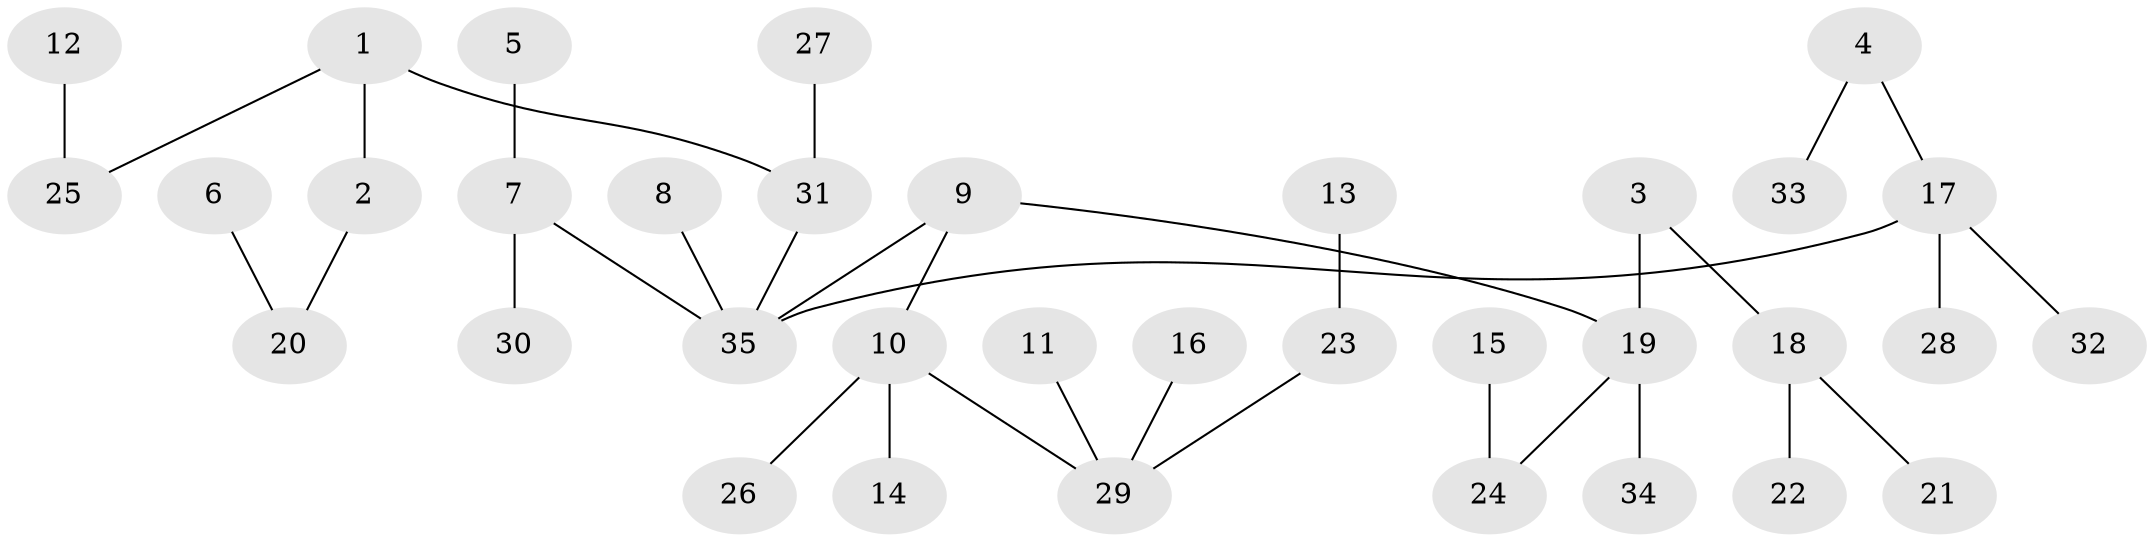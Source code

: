 // original degree distribution, {4: 0.06976744186046512, 7: 0.011627906976744186, 3: 0.12790697674418605, 2: 0.27906976744186046, 5: 0.011627906976744186, 6: 0.023255813953488372, 1: 0.47674418604651164}
// Generated by graph-tools (version 1.1) at 2025/37/03/04/25 23:37:29]
// undirected, 35 vertices, 34 edges
graph export_dot {
  node [color=gray90,style=filled];
  1;
  2;
  3;
  4;
  5;
  6;
  7;
  8;
  9;
  10;
  11;
  12;
  13;
  14;
  15;
  16;
  17;
  18;
  19;
  20;
  21;
  22;
  23;
  24;
  25;
  26;
  27;
  28;
  29;
  30;
  31;
  32;
  33;
  34;
  35;
  1 -- 2 [weight=1.0];
  1 -- 25 [weight=1.0];
  1 -- 31 [weight=1.0];
  2 -- 20 [weight=1.0];
  3 -- 18 [weight=1.0];
  3 -- 19 [weight=1.0];
  4 -- 17 [weight=1.0];
  4 -- 33 [weight=1.0];
  5 -- 7 [weight=1.0];
  6 -- 20 [weight=1.0];
  7 -- 30 [weight=1.0];
  7 -- 35 [weight=1.0];
  8 -- 35 [weight=1.0];
  9 -- 10 [weight=1.0];
  9 -- 19 [weight=1.0];
  9 -- 35 [weight=1.0];
  10 -- 14 [weight=1.0];
  10 -- 26 [weight=1.0];
  10 -- 29 [weight=1.0];
  11 -- 29 [weight=1.0];
  12 -- 25 [weight=1.0];
  13 -- 23 [weight=1.0];
  15 -- 24 [weight=1.0];
  16 -- 29 [weight=1.0];
  17 -- 28 [weight=1.0];
  17 -- 32 [weight=1.0];
  17 -- 35 [weight=1.0];
  18 -- 21 [weight=1.0];
  18 -- 22 [weight=1.0];
  19 -- 24 [weight=1.0];
  19 -- 34 [weight=1.0];
  23 -- 29 [weight=1.0];
  27 -- 31 [weight=1.0];
  31 -- 35 [weight=1.0];
}
